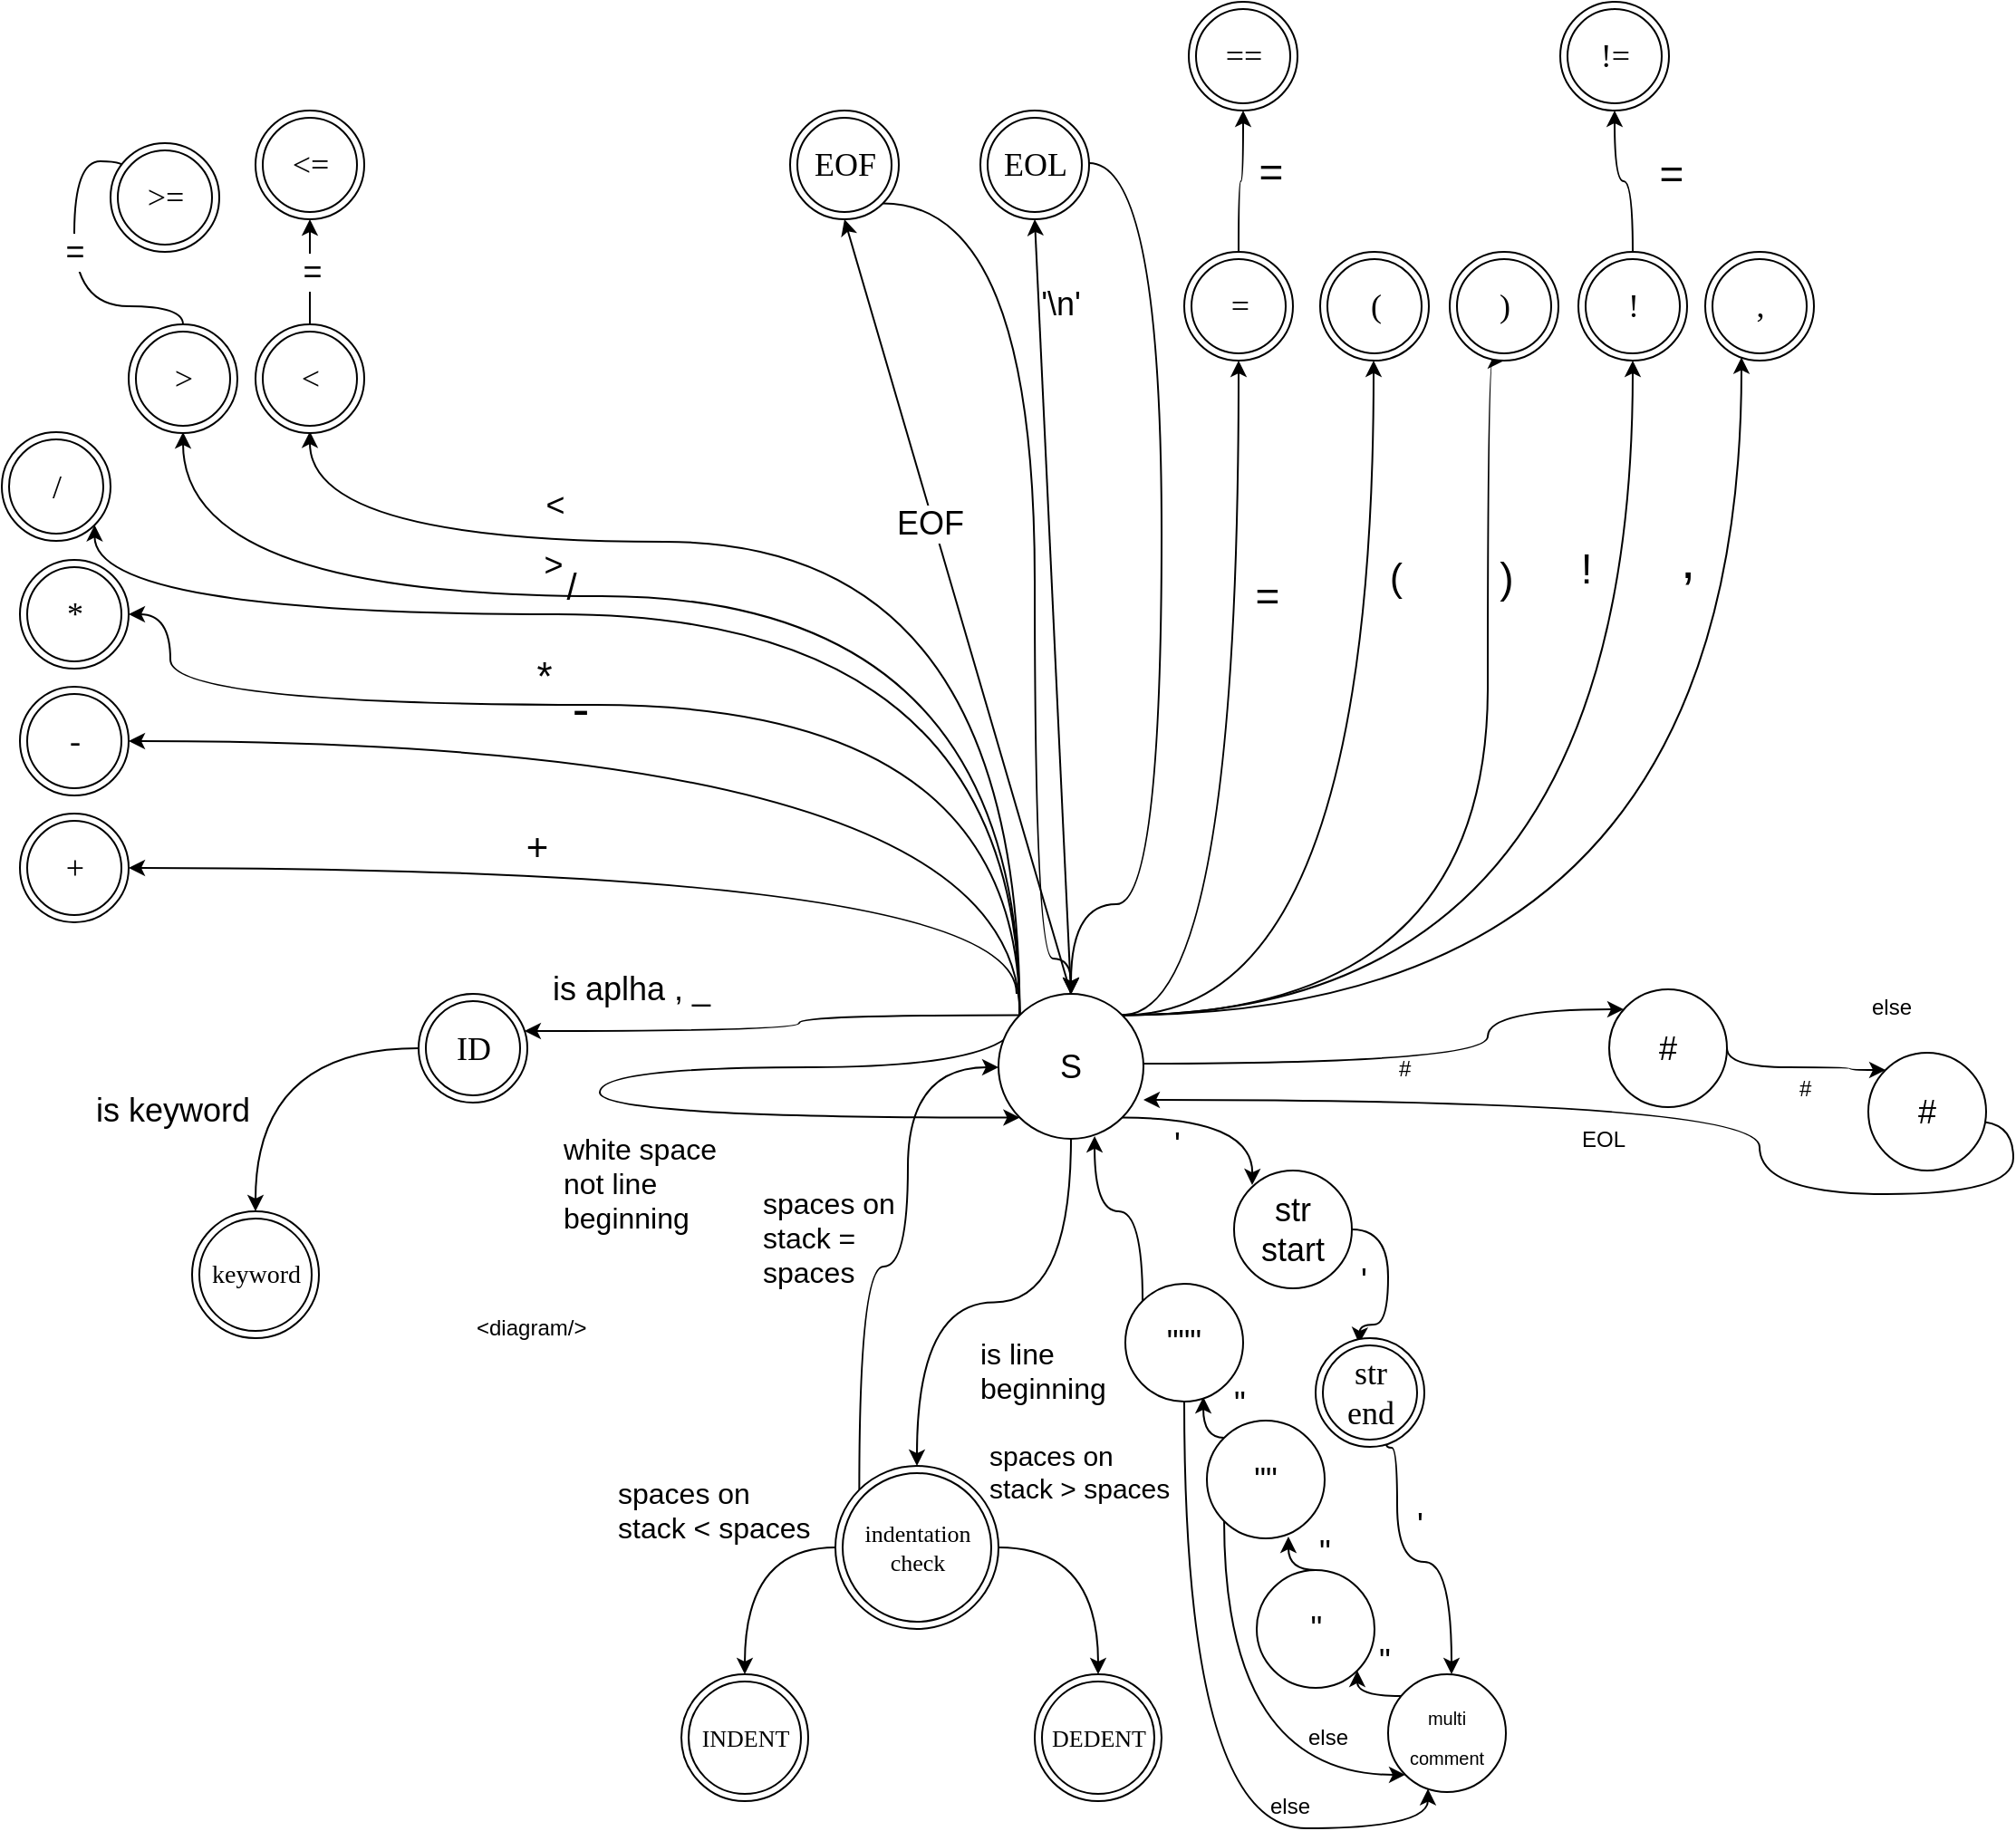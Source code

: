 <mxfile version="12.2.7" type="github" pages="1">
  <diagram id="ookkSnt-5DKXbz4JokuE" name="Page-1">
    <mxGraphModel dx="463" dy="700" grid="1" gridSize="10" guides="1" tooltips="1" connect="1" arrows="1" fold="1" page="1" pageScale="1" pageWidth="827" pageHeight="1169" math="0" shadow="0">
      <root>
        <mxCell id="0"/>
        <mxCell id="1" parent="0"/>
        <mxCell id="phEVHog4hxKk8a_AKW_x-33" style="edgeStyle=orthogonalEdgeStyle;orthogonalLoop=1;jettySize=auto;html=1;curved=1;entryX=1;entryY=0.5;entryDx=0;entryDy=0;fontSize=18;" parent="1" target="phEVHog4hxKk8a_AKW_x-7" edge="1">
          <mxGeometry relative="1" as="geometry">
            <mxPoint x="580" y="569.5" as="sourcePoint"/>
            <mxPoint x="180" y="509.5" as="targetPoint"/>
            <Array as="points">
              <mxPoint x="580" y="499.5"/>
            </Array>
          </mxGeometry>
        </mxCell>
        <mxCell id="phEVHog4hxKk8a_AKW_x-34" value="&lt;font style=&quot;font-size: 21px;&quot;&gt;&lt;font style=&quot;font-size: 21px;&quot;&gt;+&lt;/font&gt;&lt;/font&gt;" style="text;html=1;resizable=0;points=[];align=center;verticalAlign=middle;labelBackgroundColor=#ffffff;fontSize=21;" parent="phEVHog4hxKk8a_AKW_x-33" vertex="1" connectable="0">
          <mxGeometry x="0.018" y="4" relative="1" as="geometry">
            <mxPoint x="-50" y="-16" as="offset"/>
          </mxGeometry>
        </mxCell>
        <mxCell id="phEVHog4hxKk8a_AKW_x-44" style="orthogonalLoop=1;jettySize=auto;html=1;exitX=0;exitY=0;exitDx=0;exitDy=0;entryX=1;entryY=0.5;entryDx=0;entryDy=0;fontSize=18;edgeStyle=orthogonalEdgeStyle;curved=1;" parent="1" source="phEVHog4hxKk8a_AKW_x-1" target="phEVHog4hxKk8a_AKW_x-9" edge="1">
          <mxGeometry relative="1" as="geometry">
            <Array as="points">
              <mxPoint x="581" y="430"/>
            </Array>
          </mxGeometry>
        </mxCell>
        <mxCell id="phEVHog4hxKk8a_AKW_x-45" value="&lt;font style=&quot;font-size: 28px;&quot;&gt;-&lt;/font&gt;" style="text;html=1;resizable=0;points=[];align=center;verticalAlign=top;labelBackgroundColor=#ffffff;fontSize=28;" parent="phEVHog4hxKk8a_AKW_x-44" vertex="1" connectable="0">
          <mxGeometry x="0.173" y="17" relative="1" as="geometry">
            <mxPoint x="-17.5" y="-58" as="offset"/>
          </mxGeometry>
        </mxCell>
        <mxCell id="phEVHog4hxKk8a_AKW_x-46" style="orthogonalLoop=1;jettySize=auto;html=1;exitX=0;exitY=0;exitDx=0;exitDy=0;fontSize=18;edgeStyle=orthogonalEdgeStyle;curved=1;entryX=1;entryY=0.5;entryDx=0;entryDy=0;" parent="1" source="phEVHog4hxKk8a_AKW_x-1" edge="1" target="phEVHog4hxKk8a_AKW_x-13">
          <mxGeometry relative="1" as="geometry">
            <mxPoint x="113" y="373.5" as="targetPoint"/>
            <Array as="points">
              <mxPoint x="581" y="410"/>
              <mxPoint x="113" y="410"/>
              <mxPoint x="113" y="360"/>
            </Array>
          </mxGeometry>
        </mxCell>
        <mxCell id="phEVHog4hxKk8a_AKW_x-51" value="&lt;font style=&quot;font-size: 22px;&quot;&gt;*&lt;/font&gt;" style="text;html=1;resizable=0;points=[];align=center;verticalAlign=middle;labelBackgroundColor=#ffffff;fontSize=22;" parent="phEVHog4hxKk8a_AKW_x-46" vertex="1" connectable="0">
          <mxGeometry x="0.217" y="-1" relative="1" as="geometry">
            <mxPoint y="-14" as="offset"/>
          </mxGeometry>
        </mxCell>
        <mxCell id="phEVHog4hxKk8a_AKW_x-49" style="orthogonalLoop=1;jettySize=auto;html=1;exitX=0;exitY=0;exitDx=0;exitDy=0;entryX=1;entryY=1;entryDx=0;entryDy=0;fontSize=18;edgeStyle=orthogonalEdgeStyle;curved=1;" parent="1" source="phEVHog4hxKk8a_AKW_x-1" target="phEVHog4hxKk8a_AKW_x-14" edge="1">
          <mxGeometry relative="1" as="geometry">
            <mxPoint x="150" y="319.5" as="targetPoint"/>
            <Array as="points">
              <mxPoint x="581" y="360"/>
              <mxPoint x="71" y="360"/>
            </Array>
          </mxGeometry>
        </mxCell>
        <mxCell id="phEVHog4hxKk8a_AKW_x-50" value="&lt;font style=&quot;font-size: 20px;&quot;&gt;/&lt;/font&gt;" style="text;html=1;resizable=0;points=[];align=center;verticalAlign=middle;labelBackgroundColor=#ffffff;fontSize=20;" parent="phEVHog4hxKk8a_AKW_x-49" vertex="1" connectable="0">
          <mxGeometry x="0.181" y="1" relative="1" as="geometry">
            <mxPoint x="-8" y="-17" as="offset"/>
          </mxGeometry>
        </mxCell>
        <mxCell id="phEVHog4hxKk8a_AKW_x-52" style="edgeStyle=orthogonalEdgeStyle;curved=1;orthogonalLoop=1;jettySize=auto;html=1;exitX=1;exitY=0.5;exitDx=0;exitDy=0;fontSize=18;" parent="1" edge="1">
          <mxGeometry relative="1" as="geometry">
            <Array as="points">
              <mxPoint x="840" y="608"/>
              <mxPoint x="840" y="578"/>
            </Array>
            <mxPoint x="645" y="608" as="sourcePoint"/>
            <mxPoint x="915" y="578" as="targetPoint"/>
          </mxGeometry>
        </mxCell>
        <mxCell id="phEVHog4hxKk8a_AKW_x-53" style="edgeStyle=orthogonalEdgeStyle;curved=1;orthogonalLoop=1;jettySize=auto;html=1;exitX=0;exitY=0;exitDx=0;exitDy=0;entryX=0.5;entryY=1;entryDx=0;entryDy=0;fontSize=18;" parent="1" source="phEVHog4hxKk8a_AKW_x-1" edge="1">
          <mxGeometry relative="1" as="geometry">
            <mxPoint x="120" y="259.5" as="targetPoint"/>
            <Array as="points">
              <mxPoint x="581" y="350"/>
              <mxPoint x="120" y="350"/>
            </Array>
          </mxGeometry>
        </mxCell>
        <mxCell id="phEVHog4hxKk8a_AKW_x-54" value="&lt;font style=&quot;font-size: 18px;&quot;&gt;&amp;gt;&lt;/font&gt;" style="text;html=1;resizable=0;points=[];align=center;verticalAlign=middle;labelBackgroundColor=#ffffff;fontSize=18;" parent="phEVHog4hxKk8a_AKW_x-53" vertex="1" connectable="0">
          <mxGeometry x="0.154" relative="1" as="geometry">
            <mxPoint x="-37" y="-17" as="offset"/>
          </mxGeometry>
        </mxCell>
        <mxCell id="phEVHog4hxKk8a_AKW_x-55" style="edgeStyle=orthogonalEdgeStyle;curved=1;orthogonalLoop=1;jettySize=auto;html=1;fontSize=18;exitX=0;exitY=0;exitDx=0;exitDy=0;" parent="1" source="phEVHog4hxKk8a_AKW_x-1" edge="1">
          <mxGeometry relative="1" as="geometry">
            <mxPoint x="190" y="259.08" as="targetPoint"/>
            <Array as="points">
              <mxPoint x="581" y="320"/>
              <mxPoint x="190" y="320"/>
            </Array>
          </mxGeometry>
        </mxCell>
        <mxCell id="phEVHog4hxKk8a_AKW_x-56" value="&lt;font style=&quot;font-size: 18px;&quot;&gt;&amp;lt;&lt;/font&gt;" style="text;html=1;resizable=0;points=[];align=center;verticalAlign=middle;labelBackgroundColor=#ffffff;fontSize=18;" parent="phEVHog4hxKk8a_AKW_x-55" vertex="1" connectable="0">
          <mxGeometry x="0.36" y="2" relative="1" as="geometry">
            <mxPoint x="-32.5" y="-22" as="offset"/>
          </mxGeometry>
        </mxCell>
        <mxCell id="phEVHog4hxKk8a_AKW_x-73" style="edgeStyle=orthogonalEdgeStyle;curved=1;orthogonalLoop=1;jettySize=auto;html=1;exitX=0;exitY=0;exitDx=0;exitDy=0;fontSize=18;" parent="1" source="phEVHog4hxKk8a_AKW_x-1" target="phEVHog4hxKk8a_AKW_x-24" edge="1">
          <mxGeometry relative="1" as="geometry">
            <Array as="points">
              <mxPoint x="460" y="581"/>
              <mxPoint x="460" y="590"/>
            </Array>
          </mxGeometry>
        </mxCell>
        <mxCell id="Kf4OGwQjmnl409fR8g-T-22" value="is aplha , _ " style="text;html=1;resizable=0;points=[];align=center;verticalAlign=middle;labelBackgroundColor=#ffffff;fontSize=18;" parent="phEVHog4hxKk8a_AKW_x-73" vertex="1" connectable="0">
          <mxGeometry x="0.328" y="-7" relative="1" as="geometry">
            <mxPoint x="-36" y="-16" as="offset"/>
          </mxGeometry>
        </mxCell>
        <mxCell id="phEVHog4hxKk8a_AKW_x-75" style="orthogonalLoop=1;jettySize=auto;html=1;exitX=0.5;exitY=0;exitDx=0;exitDy=0;entryX=0.5;entryY=1;entryDx=0;entryDy=0;fontSize=18;" parent="1" source="phEVHog4hxKk8a_AKW_x-1" target="phEVHog4hxKk8a_AKW_x-22" edge="1">
          <mxGeometry relative="1" as="geometry"/>
        </mxCell>
        <mxCell id="phEVHog4hxKk8a_AKW_x-76" value="&lt;font style=&quot;font-size: 18px;&quot;&gt;EOF&lt;/font&gt;" style="text;html=1;resizable=0;points=[];align=center;verticalAlign=middle;labelBackgroundColor=#ffffff;fontSize=18;" parent="phEVHog4hxKk8a_AKW_x-75" vertex="1" connectable="0">
          <mxGeometry x="0.111" y="6" relative="1" as="geometry">
            <mxPoint x="-3" y="-24" as="offset"/>
          </mxGeometry>
        </mxCell>
        <mxCell id="phEVHog4hxKk8a_AKW_x-77" style="orthogonalLoop=1;jettySize=auto;html=1;exitX=0.5;exitY=0;exitDx=0;exitDy=0;entryX=0.5;entryY=1;entryDx=0;entryDy=0;fontSize=18;" parent="1" source="phEVHog4hxKk8a_AKW_x-1" target="phEVHog4hxKk8a_AKW_x-21" edge="1">
          <mxGeometry relative="1" as="geometry">
            <mxPoint x="800" y="280" as="targetPoint"/>
          </mxGeometry>
        </mxCell>
        <mxCell id="phEVHog4hxKk8a_AKW_x-78" value="&#39;\n&#39;" style="text;html=1;resizable=0;points=[];align=center;verticalAlign=middle;labelBackgroundColor=#ffffff;fontSize=18;" parent="phEVHog4hxKk8a_AKW_x-77" vertex="1" connectable="0">
          <mxGeometry x="0.216" y="7" relative="1" as="geometry">
            <mxPoint x="12.5" y="-121" as="offset"/>
          </mxGeometry>
        </mxCell>
        <mxCell id="phEVHog4hxKk8a_AKW_x-81" style="orthogonalLoop=1;jettySize=auto;html=1;exitX=1;exitY=0;exitDx=0;exitDy=0;entryX=0.5;entryY=1;entryDx=0;entryDy=0;fontSize=18;edgeStyle=orthogonalEdgeStyle;curved=1;" parent="1" source="phEVHog4hxKk8a_AKW_x-1" target="phEVHog4hxKk8a_AKW_x-23" edge="1">
          <mxGeometry relative="1" as="geometry">
            <mxPoint x="870" y="250" as="targetPoint"/>
            <Array as="points">
              <mxPoint x="703" y="581"/>
            </Array>
          </mxGeometry>
        </mxCell>
        <mxCell id="Kf4OGwQjmnl409fR8g-T-23" value="&lt;font style=&quot;font-size: 23px;&quot;&gt;=&lt;/font&gt;" style="text;html=1;resizable=0;points=[];align=center;verticalAlign=middle;labelBackgroundColor=#ffffff;fontSize=23;" parent="phEVHog4hxKk8a_AKW_x-81" vertex="1" connectable="0">
          <mxGeometry x="-0.089" y="5" relative="1" as="geometry">
            <mxPoint x="20" y="-101.5" as="offset"/>
          </mxGeometry>
        </mxCell>
        <mxCell id="Kf4OGwQjmnl409fR8g-T-13" style="orthogonalLoop=1;jettySize=auto;html=1;exitX=1;exitY=0;exitDx=0;exitDy=0;fontSize=18;edgeStyle=orthogonalEdgeStyle;curved=1;" parent="1" source="phEVHog4hxKk8a_AKW_x-1" target="phEVHog4hxKk8a_AKW_x-10" edge="1">
          <mxGeometry relative="1" as="geometry">
            <Array as="points">
              <mxPoint x="777" y="581"/>
            </Array>
          </mxGeometry>
        </mxCell>
        <mxCell id="Kf4OGwQjmnl409fR8g-T-14" value="&lt;font style=&quot;font-size: 21px;&quot;&gt;(&lt;/font&gt;" style="text;html=1;resizable=0;points=[];align=center;verticalAlign=middle;labelBackgroundColor=#ffffff;fontSize=21;" parent="Kf4OGwQjmnl409fR8g-T-13" vertex="1" connectable="0">
          <mxGeometry x="0.19" relative="1" as="geometry">
            <mxPoint x="12" y="-83.5" as="offset"/>
          </mxGeometry>
        </mxCell>
        <mxCell id="Kf4OGwQjmnl409fR8g-T-15" style="orthogonalLoop=1;jettySize=auto;html=1;entryX=0.5;entryY=1;entryDx=0;entryDy=0;fontSize=18;edgeStyle=orthogonalEdgeStyle;curved=1;exitX=1;exitY=0;exitDx=0;exitDy=0;" parent="1" source="phEVHog4hxKk8a_AKW_x-1" target="phEVHog4hxKk8a_AKW_x-11" edge="1">
          <mxGeometry relative="1" as="geometry">
            <Array as="points">
              <mxPoint x="840" y="581"/>
              <mxPoint x="840" y="220"/>
            </Array>
          </mxGeometry>
        </mxCell>
        <mxCell id="Kf4OGwQjmnl409fR8g-T-17" value="&lt;font style=&quot;font-size: 23px;&quot;&gt;)&lt;/font&gt;" style="text;html=1;resizable=0;points=[];align=center;verticalAlign=middle;labelBackgroundColor=#ffffff;fontSize=23;" parent="Kf4OGwQjmnl409fR8g-T-15" vertex="1" connectable="0">
          <mxGeometry x="0.053" relative="1" as="geometry">
            <mxPoint x="10" y="-142" as="offset"/>
          </mxGeometry>
        </mxCell>
        <mxCell id="Kf4OGwQjmnl409fR8g-T-24" style="orthogonalLoop=1;jettySize=auto;html=1;fontSize=13;edgeStyle=orthogonalEdgeStyle;curved=1;exitX=1;exitY=0;exitDx=0;exitDy=0;" parent="1" source="phEVHog4hxKk8a_AKW_x-1" target="phEVHog4hxKk8a_AKW_x-12" edge="1">
          <mxGeometry relative="1" as="geometry">
            <Array as="points">
              <mxPoint x="980" y="581"/>
            </Array>
          </mxGeometry>
        </mxCell>
        <mxCell id="Kf4OGwQjmnl409fR8g-T-26" value="&lt;font style=&quot;font-size: 29px;&quot;&gt;,&lt;/font&gt;" style="text;html=1;resizable=0;points=[];align=center;verticalAlign=middle;labelBackgroundColor=#ffffff;fontSize=29;" parent="Kf4OGwQjmnl409fR8g-T-24" vertex="1" connectable="0">
          <mxGeometry x="-0.116" y="-3" relative="1" as="geometry">
            <mxPoint y="-254.5" as="offset"/>
          </mxGeometry>
        </mxCell>
        <mxCell id="Kf4OGwQjmnl409fR8g-T-33" style="edgeStyle=orthogonalEdgeStyle;curved=1;orthogonalLoop=1;jettySize=auto;html=1;exitX=0.5;exitY=1;exitDx=0;exitDy=0;fontSize=29;" parent="1" source="phEVHog4hxKk8a_AKW_x-1" target="phEVHog4hxKk8a_AKW_x-27" edge="1">
          <mxGeometry relative="1" as="geometry"/>
        </mxCell>
        <mxCell id="Kf4OGwQjmnl409fR8g-T-50" style="orthogonalLoop=1;jettySize=auto;html=1;exitX=1;exitY=0;exitDx=0;exitDy=0;entryX=0.5;entryY=1;entryDx=0;entryDy=0;fontSize=16;edgeStyle=orthogonalEdgeStyle;curved=1;" parent="1" source="phEVHog4hxKk8a_AKW_x-1" target="phEVHog4hxKk8a_AKW_x-19" edge="1">
          <mxGeometry relative="1" as="geometry"/>
        </mxCell>
        <mxCell id="Kf4OGwQjmnl409fR8g-T-60" style="edgeStyle=orthogonalEdgeStyle;curved=1;orthogonalLoop=1;jettySize=auto;html=1;exitX=0;exitY=0;exitDx=0;exitDy=0;fontSize=16;entryX=0;entryY=1;entryDx=0;entryDy=0;" parent="1" source="phEVHog4hxKk8a_AKW_x-1" target="phEVHog4hxKk8a_AKW_x-1" edge="1">
          <mxGeometry relative="1" as="geometry">
            <mxPoint x="350" y="760" as="targetPoint"/>
            <Array as="points">
              <mxPoint x="582" y="610"/>
              <mxPoint x="350" y="610"/>
              <mxPoint x="350" y="638"/>
            </Array>
          </mxGeometry>
        </mxCell>
        <mxCell id="D40imSKEfPFC3WLuh7PR-13" style="edgeStyle=orthogonalEdgeStyle;curved=1;orthogonalLoop=1;jettySize=auto;html=1;exitX=1;exitY=1;exitDx=0;exitDy=0;entryX=0.5;entryY=0;entryDx=0;entryDy=0;" parent="1" source="phEVHog4hxKk8a_AKW_x-1" edge="1">
          <mxGeometry relative="1" as="geometry">
            <mxPoint x="710" y="675" as="targetPoint"/>
          </mxGeometry>
        </mxCell>
        <mxCell id="kk19jb1IvxCeBUpHuE0u-11" style="edgeStyle=orthogonalEdgeStyle;curved=1;rounded=0;orthogonalLoop=1;jettySize=auto;html=1;" edge="1" parent="1" source="phEVHog4hxKk8a_AKW_x-1">
          <mxGeometry relative="1" as="geometry">
            <mxPoint x="610" y="570" as="targetPoint"/>
          </mxGeometry>
        </mxCell>
        <mxCell id="phEVHog4hxKk8a_AKW_x-1" value="&lt;font style=&quot;font-size: 18px;&quot;&gt;S&lt;/font&gt;" style="ellipse;whiteSpace=wrap;html=1;aspect=fixed;fontSize=18;" parent="1" vertex="1">
          <mxGeometry x="570" y="569.5" width="80" height="80" as="geometry"/>
        </mxCell>
        <mxCell id="phEVHog4hxKk8a_AKW_x-7" value="&lt;font style=&quot;font-size: 18px;&quot;&gt;+&lt;/font&gt;" style="ellipse;shape=doubleEllipse;html=1;dashed=0;whitespace=wrap;aspect=fixed;fontFamily=Verdana;fontSize=18;" parent="1" vertex="1">
          <mxGeometry x="30" y="470" width="60" height="60" as="geometry"/>
        </mxCell>
        <mxCell id="phEVHog4hxKk8a_AKW_x-9" value="&lt;font style=&quot;font-size: 18px;&quot;&gt;-&lt;/font&gt;" style="ellipse;shape=doubleEllipse;html=1;dashed=0;whitespace=wrap;aspect=fixed;fontFamily=Verdana;fontSize=18;" parent="1" vertex="1">
          <mxGeometry x="30" y="400" width="60" height="60" as="geometry"/>
        </mxCell>
        <mxCell id="phEVHog4hxKk8a_AKW_x-10" value="&lt;font style=&quot;font-size: 18px;&quot;&gt;(&lt;/font&gt;" style="ellipse;shape=doubleEllipse;html=1;dashed=0;whitespace=wrap;aspect=fixed;fontFamily=Verdana;fontSize=18;" parent="1" vertex="1">
          <mxGeometry x="747.5" y="160" width="60" height="60" as="geometry"/>
        </mxCell>
        <mxCell id="phEVHog4hxKk8a_AKW_x-11" value="&lt;font style=&quot;font-size: 18px;&quot;&gt;)&lt;/font&gt;" style="ellipse;shape=doubleEllipse;html=1;dashed=0;whitespace=wrap;aspect=fixed;fontFamily=Verdana;fontSize=18;" parent="1" vertex="1">
          <mxGeometry x="819" y="160" width="60" height="60" as="geometry"/>
        </mxCell>
        <mxCell id="phEVHog4hxKk8a_AKW_x-12" value="&lt;font style=&quot;font-size: 18px;&quot;&gt;,&lt;/font&gt;" style="ellipse;shape=doubleEllipse;html=1;dashed=0;whitespace=wrap;aspect=fixed;fontFamily=Verdana;fontSize=18;" parent="1" vertex="1">
          <mxGeometry x="960" y="160" width="60" height="60" as="geometry"/>
        </mxCell>
        <mxCell id="phEVHog4hxKk8a_AKW_x-13" value="&lt;font style=&quot;font-size: 18px;&quot;&gt;*&lt;/font&gt;" style="ellipse;shape=doubleEllipse;html=1;dashed=0;whitespace=wrap;aspect=fixed;fontFamily=Verdana;fontSize=18;" parent="1" vertex="1">
          <mxGeometry x="30" y="330" width="60" height="60" as="geometry"/>
        </mxCell>
        <mxCell id="phEVHog4hxKk8a_AKW_x-14" value="&lt;font style=&quot;font-size: 18px;&quot;&gt;/&lt;/font&gt;" style="ellipse;shape=doubleEllipse;html=1;dashed=0;whitespace=wrap;aspect=fixed;fontFamily=Verdana;fontSize=18;" parent="1" vertex="1">
          <mxGeometry x="20" y="259.5" width="60" height="60" as="geometry"/>
        </mxCell>
        <mxCell id="phEVHog4hxKk8a_AKW_x-85" style="edgeStyle=orthogonalEdgeStyle;curved=1;orthogonalLoop=1;jettySize=auto;html=1;exitX=0.5;exitY=0;exitDx=0;exitDy=0;entryX=0;entryY=0;entryDx=0;entryDy=0;fontSize=18;" parent="1" source="phEVHog4hxKk8a_AKW_x-15" target="phEVHog4hxKk8a_AKW_x-18" edge="1">
          <mxGeometry relative="1" as="geometry">
            <mxPoint x="60" y="110" as="targetPoint"/>
            <Array as="points">
              <mxPoint x="120" y="190"/>
              <mxPoint x="60" y="190"/>
              <mxPoint x="60" y="110"/>
            </Array>
          </mxGeometry>
        </mxCell>
        <mxCell id="phEVHog4hxKk8a_AKW_x-87" value="&lt;font style=&quot;font-size: 18px;&quot;&gt;=&lt;/font&gt;" style="text;html=1;resizable=0;points=[];align=center;verticalAlign=middle;labelBackgroundColor=#ffffff;fontSize=18;" parent="phEVHog4hxKk8a_AKW_x-85" vertex="1" connectable="0">
          <mxGeometry x="0.039" y="-4" relative="1" as="geometry">
            <mxPoint x="-4" y="-6.5" as="offset"/>
          </mxGeometry>
        </mxCell>
        <mxCell id="phEVHog4hxKk8a_AKW_x-15" value="&lt;font style=&quot;font-size: 18px;&quot;&gt;&amp;gt;&lt;/font&gt;" style="ellipse;shape=doubleEllipse;html=1;dashed=0;whitespace=wrap;aspect=fixed;fontFamily=Verdana;fontSize=18;" parent="1" vertex="1">
          <mxGeometry x="90" y="200" width="60" height="60" as="geometry"/>
        </mxCell>
        <mxCell id="phEVHog4hxKk8a_AKW_x-60" style="edgeStyle=orthogonalEdgeStyle;curved=1;orthogonalLoop=1;jettySize=auto;html=1;exitX=0.5;exitY=0;exitDx=0;exitDy=0;fontSize=18;" parent="1" source="phEVHog4hxKk8a_AKW_x-16" target="phEVHog4hxKk8a_AKW_x-17" edge="1">
          <mxGeometry relative="1" as="geometry"/>
        </mxCell>
        <mxCell id="phEVHog4hxKk8a_AKW_x-16" value="&lt;font style=&quot;font-size: 18px;&quot;&gt;&amp;lt;&lt;/font&gt;" style="ellipse;shape=doubleEllipse;html=1;dashed=0;whitespace=wrap;aspect=fixed;fontFamily=Verdana;fontSize=18;" parent="1" vertex="1">
          <mxGeometry x="160" y="200" width="60" height="60" as="geometry"/>
        </mxCell>
        <mxCell id="phEVHog4hxKk8a_AKW_x-17" value="&lt;font style=&quot;font-size: 18px;&quot;&gt;&amp;lt;&lt;/font&gt;&lt;font style=&quot;font-size: 18px;&quot;&gt;=&lt;/font&gt;" style="ellipse;shape=doubleEllipse;html=1;dashed=0;whitespace=wrap;aspect=fixed;fontFamily=Verdana;fontSize=18;" parent="1" vertex="1">
          <mxGeometry x="160" y="82" width="60" height="60" as="geometry"/>
        </mxCell>
        <mxCell id="phEVHog4hxKk8a_AKW_x-18" value="&lt;font style=&quot;font-size: 18px;&quot;&gt;&amp;gt;&lt;font style=&quot;font-size: 18px;&quot;&gt;=&lt;/font&gt;&lt;/font&gt;" style="ellipse;shape=doubleEllipse;html=1;dashed=0;whitespace=wrap;aspect=fixed;fontFamily=Verdana;fontSize=18;" parent="1" vertex="1">
          <mxGeometry x="80" y="100" width="60" height="60" as="geometry"/>
        </mxCell>
        <mxCell id="kk19jb1IvxCeBUpHuE0u-6" style="edgeStyle=orthogonalEdgeStyle;curved=1;rounded=0;orthogonalLoop=1;jettySize=auto;html=1;exitX=0.5;exitY=0;exitDx=0;exitDy=0;" edge="1" parent="1" source="phEVHog4hxKk8a_AKW_x-19" target="kk19jb1IvxCeBUpHuE0u-5">
          <mxGeometry relative="1" as="geometry"/>
        </mxCell>
        <mxCell id="phEVHog4hxKk8a_AKW_x-19" value="&lt;font style=&quot;font-size: 18px&quot;&gt;!&lt;/font&gt;" style="ellipse;shape=doubleEllipse;html=1;dashed=0;whitespace=wrap;aspect=fixed;fontFamily=Verdana;fontSize=18;" parent="1" vertex="1">
          <mxGeometry x="890" y="160" width="60" height="60" as="geometry"/>
        </mxCell>
        <mxCell id="phEVHog4hxKk8a_AKW_x-20" value="&lt;font style=&quot;font-size: 18px;&quot;&gt;==&lt;/font&gt;" style="ellipse;shape=doubleEllipse;html=1;dashed=0;whitespace=wrap;aspect=fixed;fontFamily=Verdana;fontSize=18;" parent="1" vertex="1">
          <mxGeometry x="675" y="22" width="60" height="60" as="geometry"/>
        </mxCell>
        <mxCell id="kk19jb1IvxCeBUpHuE0u-8" style="edgeStyle=orthogonalEdgeStyle;curved=1;rounded=0;orthogonalLoop=1;jettySize=auto;html=1;entryX=0.5;entryY=0;entryDx=0;entryDy=0;" edge="1" parent="1" source="phEVHog4hxKk8a_AKW_x-21" target="phEVHog4hxKk8a_AKW_x-1">
          <mxGeometry relative="1" as="geometry">
            <Array as="points">
              <mxPoint x="660" y="111"/>
              <mxPoint x="660" y="520"/>
              <mxPoint x="610" y="520"/>
            </Array>
          </mxGeometry>
        </mxCell>
        <mxCell id="phEVHog4hxKk8a_AKW_x-21" value="&lt;font style=&quot;font-size: 18px;&quot;&gt;EOL&lt;/font&gt;" style="ellipse;shape=doubleEllipse;html=1;dashed=0;whitespace=wrap;aspect=fixed;fontFamily=Verdana;fontSize=18;" parent="1" vertex="1">
          <mxGeometry x="560" y="82" width="60" height="60" as="geometry"/>
        </mxCell>
        <mxCell id="kk19jb1IvxCeBUpHuE0u-9" style="rounded=0;orthogonalLoop=1;jettySize=auto;html=1;exitX=1;exitY=1;exitDx=0;exitDy=0;entryX=0.5;entryY=0;entryDx=0;entryDy=0;edgeStyle=orthogonalEdgeStyle;curved=1;" edge="1" parent="1" source="phEVHog4hxKk8a_AKW_x-22" target="phEVHog4hxKk8a_AKW_x-1">
          <mxGeometry relative="1" as="geometry">
            <Array as="points">
              <mxPoint x="590" y="133"/>
              <mxPoint x="590" y="550"/>
              <mxPoint x="610" y="550"/>
            </Array>
          </mxGeometry>
        </mxCell>
        <mxCell id="phEVHog4hxKk8a_AKW_x-22" value="&lt;font style=&quot;font-size: 18px;&quot;&gt;EOF&lt;/font&gt;" style="ellipse;shape=doubleEllipse;html=1;dashed=0;whitespace=wrap;aspect=fixed;fontFamily=Verdana;fontSize=18;" parent="1" vertex="1">
          <mxGeometry x="455" y="82" width="60" height="60" as="geometry"/>
        </mxCell>
        <mxCell id="kk19jb1IvxCeBUpHuE0u-12" style="edgeStyle=orthogonalEdgeStyle;curved=1;rounded=0;orthogonalLoop=1;jettySize=auto;html=1;exitX=0.5;exitY=0;exitDx=0;exitDy=0;entryX=0.5;entryY=1;entryDx=0;entryDy=0;" edge="1" parent="1" source="phEVHog4hxKk8a_AKW_x-23" target="phEVHog4hxKk8a_AKW_x-20">
          <mxGeometry relative="1" as="geometry"/>
        </mxCell>
        <mxCell id="phEVHog4hxKk8a_AKW_x-23" value="&lt;font style=&quot;font-size: 18px;&quot;&gt;=&lt;/font&gt;" style="ellipse;shape=doubleEllipse;html=1;dashed=0;whitespace=wrap;aspect=fixed;fontFamily=Verdana;fontSize=18;" parent="1" vertex="1">
          <mxGeometry x="672.5" y="160" width="60" height="60" as="geometry"/>
        </mxCell>
        <mxCell id="Kf4OGwQjmnl409fR8g-T-19" style="edgeStyle=orthogonalEdgeStyle;curved=1;orthogonalLoop=1;jettySize=auto;html=1;fontSize=18;" parent="1" source="phEVHog4hxKk8a_AKW_x-24" target="phEVHog4hxKk8a_AKW_x-25" edge="1">
          <mxGeometry relative="1" as="geometry"/>
        </mxCell>
        <mxCell id="phEVHog4hxKk8a_AKW_x-24" value="&lt;font style=&quot;font-size: 18px;&quot;&gt;ID&lt;/font&gt;" style="ellipse;shape=doubleEllipse;html=1;dashed=0;whitespace=wrap;aspect=fixed;fontFamily=Verdana;fontSize=18;" parent="1" vertex="1">
          <mxGeometry x="250" y="569.5" width="60" height="60" as="geometry"/>
        </mxCell>
        <mxCell id="phEVHog4hxKk8a_AKW_x-25" value="keyword" style="ellipse;shape=doubleEllipse;html=1;dashed=0;whitespace=wrap;aspect=fixed;fontFamily=Verdana;fontSize=14;" parent="1" vertex="1">
          <mxGeometry x="125" y="689.5" width="70" height="70" as="geometry"/>
        </mxCell>
        <mxCell id="Kf4OGwQjmnl409fR8g-T-35" style="edgeStyle=orthogonalEdgeStyle;curved=1;orthogonalLoop=1;jettySize=auto;html=1;exitX=0;exitY=0.5;exitDx=0;exitDy=0;entryX=0.5;entryY=0;entryDx=0;entryDy=0;fontSize=29;" parent="1" source="phEVHog4hxKk8a_AKW_x-27" target="phEVHog4hxKk8a_AKW_x-29" edge="1">
          <mxGeometry relative="1" as="geometry"/>
        </mxCell>
        <mxCell id="Kf4OGwQjmnl409fR8g-T-36" style="edgeStyle=orthogonalEdgeStyle;curved=1;orthogonalLoop=1;jettySize=auto;html=1;exitX=1;exitY=0.5;exitDx=0;exitDy=0;entryX=0.5;entryY=0;entryDx=0;entryDy=0;fontSize=29;" parent="1" source="phEVHog4hxKk8a_AKW_x-27" target="phEVHog4hxKk8a_AKW_x-28" edge="1">
          <mxGeometry relative="1" as="geometry"/>
        </mxCell>
        <mxCell id="Kf4OGwQjmnl409fR8g-T-37" style="edgeStyle=orthogonalEdgeStyle;curved=1;orthogonalLoop=1;jettySize=auto;html=1;exitX=0;exitY=0;exitDx=0;exitDy=0;fontSize=29;" parent="1" source="phEVHog4hxKk8a_AKW_x-27" target="phEVHog4hxKk8a_AKW_x-1" edge="1">
          <mxGeometry relative="1" as="geometry">
            <mxPoint x="520" y="610" as="targetPoint"/>
            <Array as="points">
              <mxPoint x="493" y="720"/>
              <mxPoint x="520" y="720"/>
              <mxPoint x="520" y="610"/>
            </Array>
          </mxGeometry>
        </mxCell>
        <mxCell id="phEVHog4hxKk8a_AKW_x-27" value="&lt;div style=&quot;font-size: 13px;&quot;&gt;indentation&lt;/div&gt;&lt;div style=&quot;font-size: 13px;&quot;&gt;check&lt;br style=&quot;font-size: 13px;&quot;&gt;&lt;/div&gt;" style="ellipse;shape=doubleEllipse;html=1;dashed=0;whitespace=wrap;aspect=fixed;fontFamily=Verdana;fontSize=13;" parent="1" vertex="1">
          <mxGeometry x="480" y="830" width="90" height="90" as="geometry"/>
        </mxCell>
        <mxCell id="phEVHog4hxKk8a_AKW_x-28" value="DEDENT" style="ellipse;shape=doubleEllipse;html=1;dashed=0;whitespace=wrap;aspect=fixed;fontFamily=Verdana;fontSize=13;" parent="1" vertex="1">
          <mxGeometry x="590" y="945" width="70" height="70" as="geometry"/>
        </mxCell>
        <mxCell id="phEVHog4hxKk8a_AKW_x-29" value="INDENT" style="ellipse;shape=doubleEllipse;html=1;dashed=0;whitespace=wrap;aspect=fixed;fontFamily=Verdana;fontSize=13;" parent="1" vertex="1">
          <mxGeometry x="395" y="945" width="70" height="70" as="geometry"/>
        </mxCell>
        <mxCell id="Kf4OGwQjmnl409fR8g-T-18" value="=" style="text;html=1;resizable=0;points=[];align=center;verticalAlign=middle;labelBackgroundColor=#ffffff;fontSize=18;" parent="1" vertex="1" connectable="0">
          <mxGeometry x="189.786" y="171.857" as="geometry">
            <mxPoint x="0.5" y="-1" as="offset"/>
          </mxGeometry>
        </mxCell>
        <mxCell id="Kf4OGwQjmnl409fR8g-T-27" value="&lt;font style=&quot;font-size: 23px;&quot;&gt;=&lt;/font&gt;" style="text;html=1;resizable=0;points=[];align=center;verticalAlign=middle;labelBackgroundColor=#ffffff;fontSize=23;" parent="1" vertex="1" connectable="0">
          <mxGeometry x="939.5" y="121.167" as="geometry">
            <mxPoint x="1" y="-4.5" as="offset"/>
          </mxGeometry>
        </mxCell>
        <mxCell id="Kf4OGwQjmnl409fR8g-T-32" value="&lt;font style=&quot;font-size: 18px&quot;&gt;is keyword&lt;/font&gt;" style="text;html=1;resizable=0;points=[];autosize=1;align=left;verticalAlign=top;spacingTop=-4;fontSize=29;" parent="1" vertex="1">
          <mxGeometry x="70" y="609.5" width="100" height="40" as="geometry"/>
        </mxCell>
        <mxCell id="Kf4OGwQjmnl409fR8g-T-42" value="&lt;div style=&quot;font-size: 16px&quot;&gt;&lt;font style=&quot;font-size: 16px&quot;&gt;&lt;br&gt;&lt;/font&gt;&lt;/div&gt;" style="text;html=1;resizable=0;points=[];autosize=1;align=left;verticalAlign=top;spacingTop=1;fontSize=16;rotation=0;spacing=0;" parent="1" vertex="1">
          <mxGeometry x="410" y="660" width="20" height="30" as="geometry"/>
        </mxCell>
        <mxCell id="Kf4OGwQjmnl409fR8g-T-43" value="&lt;div style=&quot;font-size: 16px&quot;&gt;&lt;font style=&quot;font-size: 16px&quot;&gt;spaces on&lt;/font&gt;&lt;/div&gt;&lt;div style=&quot;font-size: 16px&quot;&gt;&lt;font style=&quot;font-size: 16px&quot;&gt; stack &amp;lt; spaces&lt;br&gt;&lt;/font&gt;&lt;/div&gt;" style="text;html=1;resizable=0;points=[];autosize=1;align=left;verticalAlign=top;spacingTop=1;fontSize=16;rotation=0;spacing=0;" parent="1" vertex="1">
          <mxGeometry x="360" y="830" width="120" height="40" as="geometry"/>
        </mxCell>
        <mxCell id="Kf4OGwQjmnl409fR8g-T-44" value="&lt;div style=&quot;font-size: 15px&quot;&gt;&lt;font style=&quot;font-size: 15px&quot;&gt;spaces on&lt;/font&gt;&lt;/div&gt;&lt;div style=&quot;font-size: 15px&quot;&gt;&lt;font style=&quot;font-size: 15px&quot;&gt; stack &amp;gt; spaces&lt;br&gt;&lt;/font&gt;&lt;/div&gt;" style="text;html=1;resizable=0;points=[];autosize=1;align=left;verticalAlign=top;spacingTop=1;fontSize=16;rotation=0;spacing=0;" parent="1" vertex="1">
          <mxGeometry x="565" y="810" width="120" height="40" as="geometry"/>
        </mxCell>
        <mxCell id="Kf4OGwQjmnl409fR8g-T-45" value="&lt;div style=&quot;font-size: 16px&quot;&gt;&lt;font style=&quot;font-size: 16px&quot;&gt;spaces on&lt;/font&gt;&lt;/div&gt;&lt;div style=&quot;font-size: 16px&quot;&gt;&lt;font style=&quot;font-size: 16px&quot;&gt; stack =&lt;/font&gt;&lt;/div&gt;&lt;div style=&quot;font-size: 16px&quot;&gt;&lt;font style=&quot;font-size: 16px&quot;&gt; spaces&lt;br&gt;&lt;/font&gt;&lt;/div&gt;" style="text;html=1;resizable=0;points=[];autosize=1;align=left;verticalAlign=top;spacingTop=1;fontSize=16;rotation=0;spacing=0;" parent="1" vertex="1">
          <mxGeometry x="440" y="669.5" width="90" height="60" as="geometry"/>
        </mxCell>
        <mxCell id="Kf4OGwQjmnl409fR8g-T-46" value="&lt;div&gt;is line&lt;/div&gt;&lt;div&gt; beginning&lt;/div&gt;" style="text;html=1;resizable=0;points=[];autosize=1;align=left;verticalAlign=top;spacingTop=1;fontSize=16;rotation=0;spacing=0;" parent="1" vertex="1">
          <mxGeometry x="560" y="752.5" width="90" height="40" as="geometry"/>
        </mxCell>
        <mxCell id="Kf4OGwQjmnl409fR8g-T-52" value="&lt;font style=&quot;font-size: 23px&quot;&gt;!&lt;/font&gt;" style="text;html=1;resizable=0;points=[];align=center;verticalAlign=middle;labelBackgroundColor=#ffffff;fontSize=29;" parent="1" vertex="1" connectable="0">
          <mxGeometry x="707.5" y="420" as="geometry">
            <mxPoint x="186" y="-87" as="offset"/>
          </mxGeometry>
        </mxCell>
        <mxCell id="Kf4OGwQjmnl409fR8g-T-56" value="&lt;div&gt;white space&lt;br&gt;&lt;/div&gt;&lt;div&gt;not line &lt;br&gt;&lt;/div&gt;&lt;div&gt;beginning&lt;br&gt;&lt;/div&gt;" style="text;html=1;resizable=0;points=[];autosize=1;align=left;verticalAlign=top;spacingTop=1;fontSize=16;rotation=0;spacing=0;" parent="1" vertex="1">
          <mxGeometry x="330" y="639.5" width="100" height="60" as="geometry"/>
        </mxCell>
        <mxCell id="D40imSKEfPFC3WLuh7PR-45" style="edgeStyle=orthogonalEdgeStyle;curved=1;orthogonalLoop=1;jettySize=auto;html=1;exitX=1;exitY=0.5;exitDx=0;exitDy=0;entryX=1;entryY=0.731;entryDx=0;entryDy=0;entryPerimeter=0;" parent="1" target="phEVHog4hxKk8a_AKW_x-1" edge="1">
          <mxGeometry relative="1" as="geometry">
            <mxPoint x="1110" y="640" as="sourcePoint"/>
            <Array as="points">
              <mxPoint x="1130" y="640"/>
              <mxPoint x="1130" y="680"/>
              <mxPoint x="990" y="680"/>
              <mxPoint x="990" y="628"/>
            </Array>
          </mxGeometry>
        </mxCell>
        <mxCell id="D40imSKEfPFC3WLuh7PR-8" style="edgeStyle=orthogonalEdgeStyle;curved=1;orthogonalLoop=1;jettySize=auto;html=1;exitX=1;exitY=0.5;exitDx=0;exitDy=0;entryX=0;entryY=0;entryDx=0;entryDy=0;" parent="1" source="D40imSKEfPFC3WLuh7PR-5" target="D40imSKEfPFC3WLuh7PR-47" edge="1">
          <mxGeometry relative="1" as="geometry">
            <mxPoint x="1040" y="640" as="targetPoint"/>
            <Array as="points">
              <mxPoint x="972" y="610"/>
              <mxPoint x="1040" y="610"/>
              <mxPoint x="1040" y="612"/>
            </Array>
          </mxGeometry>
        </mxCell>
        <mxCell id="D40imSKEfPFC3WLuh7PR-5" value="#" style="ellipse;whiteSpace=wrap;html=1;aspect=fixed;fontSize=18;" parent="1" vertex="1">
          <mxGeometry x="907" y="567" width="65" height="65" as="geometry"/>
        </mxCell>
        <mxCell id="D40imSKEfPFC3WLuh7PR-6" value="#" style="text;html=1;resizable=0;points=[];autosize=1;align=left;verticalAlign=top;spacingTop=-4;" parent="1" vertex="1">
          <mxGeometry x="789" y="601" width="20" height="20" as="geometry"/>
        </mxCell>
        <mxCell id="D40imSKEfPFC3WLuh7PR-9" value="#" style="text;html=1;resizable=0;points=[];autosize=1;align=left;verticalAlign=top;spacingTop=-4;" parent="1" vertex="1">
          <mxGeometry x="1010" y="612" width="20" height="20" as="geometry"/>
        </mxCell>
        <mxCell id="D40imSKEfPFC3WLuh7PR-11" value="else" style="text;html=1;resizable=0;points=[];autosize=1;align=left;verticalAlign=top;spacingTop=-4;" parent="1" vertex="1">
          <mxGeometry x="1050" y="567" width="40" height="20" as="geometry"/>
        </mxCell>
        <mxCell id="D40imSKEfPFC3WLuh7PR-14" value="&lt;font style=&quot;font-size: 18px&quot;&gt;&#39; &lt;/font&gt;" style="text;html=1;resizable=0;points=[];autosize=1;align=left;verticalAlign=top;spacingTop=-4;" parent="1" vertex="1">
          <mxGeometry x="665" y="640" width="20" height="20" as="geometry"/>
        </mxCell>
        <mxCell id="D40imSKEfPFC3WLuh7PR-19" style="edgeStyle=orthogonalEdgeStyle;curved=1;orthogonalLoop=1;jettySize=auto;html=1;exitX=0.733;exitY=0.942;exitDx=0;exitDy=0;exitPerimeter=0;" parent="1" source="D40imSKEfPFC3WLuh7PR-28" edge="1">
          <mxGeometry relative="1" as="geometry">
            <mxPoint x="850" y="820" as="sourcePoint"/>
            <mxPoint x="820" y="945" as="targetPoint"/>
            <Array as="points">
              <mxPoint x="784" y="820"/>
              <mxPoint x="790" y="820"/>
              <mxPoint x="790" y="883"/>
              <mxPoint x="820" y="883"/>
            </Array>
          </mxGeometry>
        </mxCell>
        <mxCell id="D40imSKEfPFC3WLuh7PR-27" style="edgeStyle=orthogonalEdgeStyle;curved=1;orthogonalLoop=1;jettySize=auto;html=1;exitX=1;exitY=0.5;exitDx=0;exitDy=0;" parent="1" source="D40imSKEfPFC3WLuh7PR-17" edge="1">
          <mxGeometry relative="1" as="geometry">
            <mxPoint x="769" y="762.5" as="targetPoint"/>
          </mxGeometry>
        </mxCell>
        <mxCell id="D40imSKEfPFC3WLuh7PR-17" value="&lt;div&gt;str&lt;/div&gt;&lt;div&gt;start&lt;br&gt;&lt;/div&gt;" style="ellipse;whiteSpace=wrap;html=1;aspect=fixed;fontSize=18;" parent="1" vertex="1">
          <mxGeometry x="700" y="667" width="65" height="65" as="geometry"/>
        </mxCell>
        <mxCell id="D40imSKEfPFC3WLuh7PR-34" style="edgeStyle=orthogonalEdgeStyle;curved=1;orthogonalLoop=1;jettySize=auto;html=1;exitX=0;exitY=0;exitDx=0;exitDy=0;entryX=1;entryY=1;entryDx=0;entryDy=0;" parent="1" target="D40imSKEfPFC3WLuh7PR-31" edge="1">
          <mxGeometry relative="1" as="geometry">
            <mxPoint x="792" y="957" as="sourcePoint"/>
          </mxGeometry>
        </mxCell>
        <mxCell id="D40imSKEfPFC3WLuh7PR-28" value="&lt;div&gt;str&lt;/div&gt;&lt;div&gt;end&lt;br&gt;&lt;/div&gt;" style="ellipse;shape=doubleEllipse;html=1;dashed=0;whitespace=wrap;aspect=fixed;fontFamily=Verdana;fontSize=18;" parent="1" vertex="1">
          <mxGeometry x="745" y="759.5" width="60" height="60" as="geometry"/>
        </mxCell>
        <mxCell id="D40imSKEfPFC3WLuh7PR-35" style="edgeStyle=orthogonalEdgeStyle;curved=1;orthogonalLoop=1;jettySize=auto;html=1;exitX=0.5;exitY=0;exitDx=0;exitDy=0;entryX=0.692;entryY=0.985;entryDx=0;entryDy=0;entryPerimeter=0;" parent="1" source="D40imSKEfPFC3WLuh7PR-31" target="D40imSKEfPFC3WLuh7PR-32" edge="1">
          <mxGeometry relative="1" as="geometry"/>
        </mxCell>
        <mxCell id="D40imSKEfPFC3WLuh7PR-31" value="&quot;" style="ellipse;whiteSpace=wrap;html=1;aspect=fixed;fontSize=18;" parent="1" vertex="1">
          <mxGeometry x="712.5" y="887.5" width="65" height="65" as="geometry"/>
        </mxCell>
        <mxCell id="D40imSKEfPFC3WLuh7PR-36" style="edgeStyle=orthogonalEdgeStyle;curved=1;orthogonalLoop=1;jettySize=auto;html=1;exitX=0;exitY=0;exitDx=0;exitDy=0;entryX=0.662;entryY=0.962;entryDx=0;entryDy=0;entryPerimeter=0;" parent="1" source="D40imSKEfPFC3WLuh7PR-32" target="D40imSKEfPFC3WLuh7PR-33" edge="1">
          <mxGeometry relative="1" as="geometry"/>
        </mxCell>
        <mxCell id="D40imSKEfPFC3WLuh7PR-41" style="edgeStyle=orthogonalEdgeStyle;curved=1;orthogonalLoop=1;jettySize=auto;html=1;exitX=0;exitY=1;exitDx=0;exitDy=0;entryX=0;entryY=1;entryDx=0;entryDy=0;" parent="1" source="D40imSKEfPFC3WLuh7PR-32" target="D40imSKEfPFC3WLuh7PR-49" edge="1">
          <mxGeometry relative="1" as="geometry">
            <mxPoint x="792" y="1013" as="targetPoint"/>
            <Array as="points">
              <mxPoint x="695" y="1000"/>
            </Array>
          </mxGeometry>
        </mxCell>
        <mxCell id="D40imSKEfPFC3WLuh7PR-32" value="&quot;&quot;" style="ellipse;whiteSpace=wrap;html=1;aspect=fixed;fontSize=18;" parent="1" vertex="1">
          <mxGeometry x="685" y="805" width="65" height="65" as="geometry"/>
        </mxCell>
        <mxCell id="D40imSKEfPFC3WLuh7PR-37" style="edgeStyle=orthogonalEdgeStyle;curved=1;orthogonalLoop=1;jettySize=auto;html=1;exitX=0;exitY=0;exitDx=0;exitDy=0;entryX=0.663;entryY=0.981;entryDx=0;entryDy=0;entryPerimeter=0;" parent="1" source="D40imSKEfPFC3WLuh7PR-33" target="phEVHog4hxKk8a_AKW_x-1" edge="1">
          <mxGeometry relative="1" as="geometry"/>
        </mxCell>
        <mxCell id="D40imSKEfPFC3WLuh7PR-42" style="edgeStyle=orthogonalEdgeStyle;curved=1;orthogonalLoop=1;jettySize=auto;html=1;exitX=0.5;exitY=1;exitDx=0;exitDy=0;" parent="1" source="D40imSKEfPFC3WLuh7PR-33" target="D40imSKEfPFC3WLuh7PR-49" edge="1">
          <mxGeometry relative="1" as="geometry">
            <mxPoint x="807" y="1024" as="targetPoint"/>
            <Array as="points">
              <mxPoint x="673" y="1030"/>
              <mxPoint x="807" y="1030"/>
            </Array>
          </mxGeometry>
        </mxCell>
        <mxCell id="D40imSKEfPFC3WLuh7PR-33" value="&quot;&quot;&quot;" style="ellipse;whiteSpace=wrap;html=1;aspect=fixed;fontSize=18;" parent="1" vertex="1">
          <mxGeometry x="640" y="729.5" width="65" height="65" as="geometry"/>
        </mxCell>
        <mxCell id="D40imSKEfPFC3WLuh7PR-38" value="&lt;font style=&quot;font-size: 18px&quot;&gt;&quot;&lt;/font&gt;" style="text;html=1;resizable=0;points=[];autosize=1;align=left;verticalAlign=top;spacingTop=-4;" parent="1" vertex="1">
          <mxGeometry x="777.5" y="925" width="20" height="20" as="geometry"/>
        </mxCell>
        <mxCell id="D40imSKEfPFC3WLuh7PR-39" value="&lt;font style=&quot;font-size: 18px&quot;&gt;&quot;&lt;/font&gt;" style="text;html=1;resizable=0;points=[];autosize=1;align=left;verticalAlign=top;spacingTop=-4;" parent="1" vertex="1">
          <mxGeometry x="745" y="865" width="20" height="20" as="geometry"/>
        </mxCell>
        <mxCell id="D40imSKEfPFC3WLuh7PR-40" value="&lt;font style=&quot;font-size: 18px&quot;&gt;&quot;&lt;/font&gt;" style="text;html=1;resizable=0;points=[];autosize=1;align=left;verticalAlign=top;spacingTop=-4;" parent="1" vertex="1">
          <mxGeometry x="697.5" y="782.5" width="20" height="20" as="geometry"/>
        </mxCell>
        <mxCell id="D40imSKEfPFC3WLuh7PR-43" value="else" style="text;html=1;resizable=0;points=[];autosize=1;align=left;verticalAlign=top;spacingTop=-4;" parent="1" vertex="1">
          <mxGeometry x="717.5" y="1007.5" width="40" height="20" as="geometry"/>
        </mxCell>
        <mxCell id="D40imSKEfPFC3WLuh7PR-44" value="else" style="text;html=1;resizable=0;points=[];autosize=1;align=left;verticalAlign=top;spacingTop=-4;" parent="1" vertex="1">
          <mxGeometry x="739" y="970" width="40" height="20" as="geometry"/>
        </mxCell>
        <mxCell id="D40imSKEfPFC3WLuh7PR-46" value="EOL" style="text;html=1;resizable=0;points=[];autosize=1;align=left;verticalAlign=top;spacingTop=-4;" parent="1" vertex="1">
          <mxGeometry x="890" y="639.5" width="40" height="20" as="geometry"/>
        </mxCell>
        <mxCell id="D40imSKEfPFC3WLuh7PR-47" value="#" style="ellipse;whiteSpace=wrap;html=1;aspect=fixed;fontSize=18;" parent="1" vertex="1">
          <mxGeometry x="1050" y="602" width="65" height="65" as="geometry"/>
        </mxCell>
        <mxCell id="D40imSKEfPFC3WLuh7PR-49" value="&lt;div&gt;&lt;font size=&quot;1&quot;&gt;multi&lt;/font&gt;&lt;/div&gt;&lt;div&gt;&lt;font size=&quot;1&quot;&gt;comment&lt;br&gt;&lt;/font&gt;&lt;/div&gt;" style="ellipse;whiteSpace=wrap;html=1;aspect=fixed;fontSize=18;" parent="1" vertex="1">
          <mxGeometry x="785" y="945" width="65" height="65" as="geometry"/>
        </mxCell>
        <mxCell id="kk19jb1IvxCeBUpHuE0u-1" value="&lt;font style=&quot;font-size: 18px&quot;&gt;&#39; &lt;/font&gt;" style="text;html=1;resizable=0;points=[];autosize=1;align=left;verticalAlign=top;spacingTop=-4;" vertex="1" parent="1">
          <mxGeometry x="767.5" y="714.5" width="20" height="20" as="geometry"/>
        </mxCell>
        <mxCell id="kk19jb1IvxCeBUpHuE0u-2" value="&lt;font style=&quot;font-size: 18px&quot;&gt;&#39; &lt;/font&gt;" style="text;html=1;resizable=0;points=[];autosize=1;align=left;verticalAlign=top;spacingTop=-4;" vertex="1" parent="1">
          <mxGeometry x="799" y="850" width="20" height="20" as="geometry"/>
        </mxCell>
        <mxCell id="kk19jb1IvxCeBUpHuE0u-5" value="!&lt;font style=&quot;font-size: 18px&quot;&gt;=&lt;/font&gt;" style="ellipse;shape=doubleEllipse;html=1;dashed=0;whitespace=wrap;aspect=fixed;fontFamily=Verdana;fontSize=18;" vertex="1" parent="1">
          <mxGeometry x="880" y="22" width="60" height="60" as="geometry"/>
        </mxCell>
        <mxCell id="kk19jb1IvxCeBUpHuE0u-7" value="&lt;font style=&quot;font-size: 23px;&quot;&gt;=&lt;/font&gt;" style="text;html=1;resizable=0;points=[];align=center;verticalAlign=middle;labelBackgroundColor=#ffffff;fontSize=23;" vertex="1" connectable="0" parent="1">
          <mxGeometry x="880" y="190.167" as="geometry">
            <mxPoint x="-160" y="-74.5" as="offset"/>
          </mxGeometry>
        </mxCell>
        <mxCell id="kk19jb1IvxCeBUpHuE0u-10" value="&amp;lt;diagram/&amp;gt;" style="text;html=1;" vertex="1" parent="1">
          <mxGeometry x="280" y="740" width="90" height="30" as="geometry"/>
        </mxCell>
      </root>
    </mxGraphModel>
  </diagram>
</mxfile>
